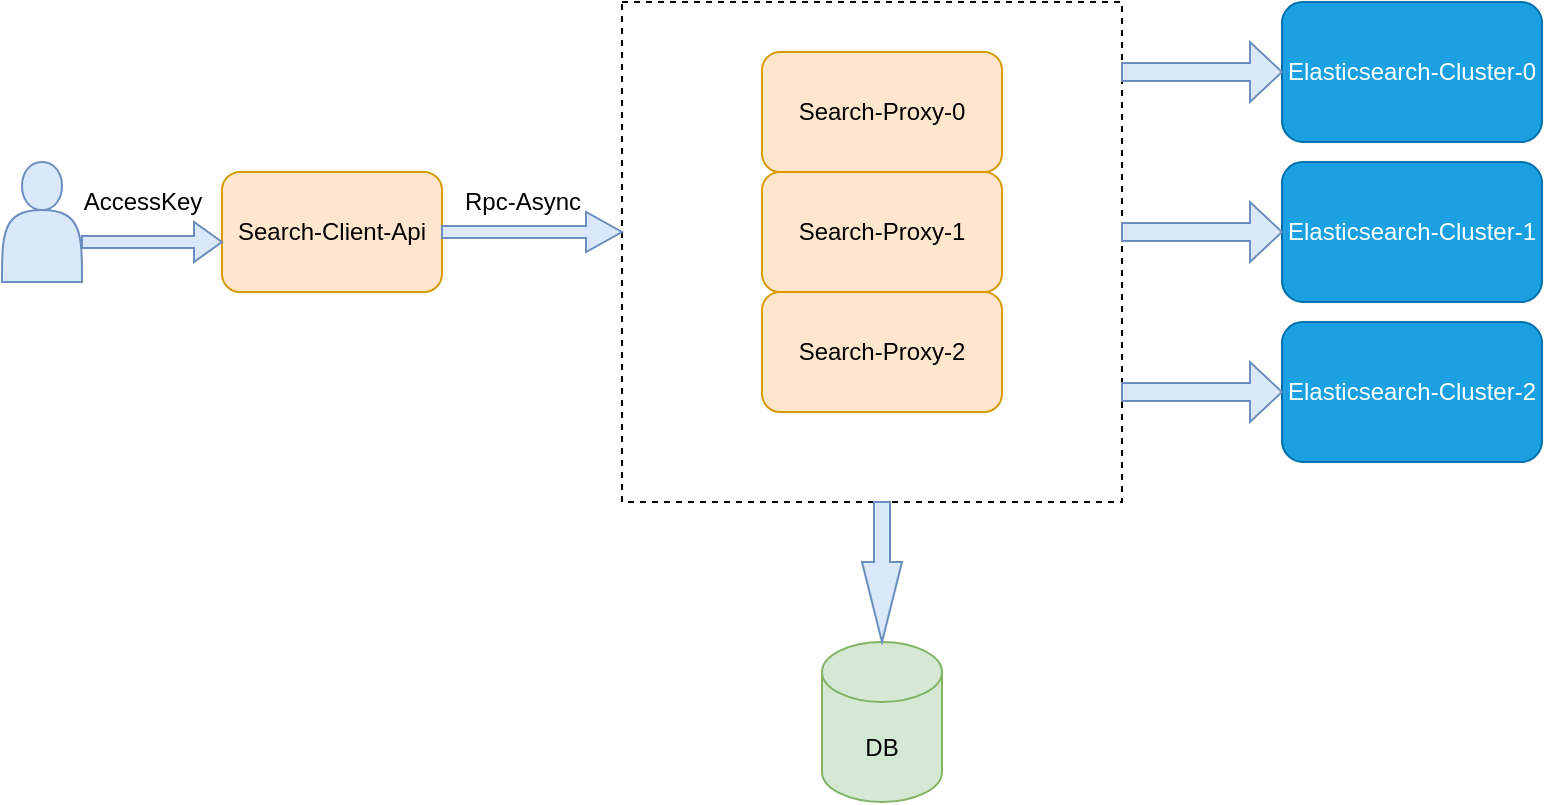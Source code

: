 <mxfile version="15.1.4" type="github">
  <diagram id="RTI63qvrAECC6O2_Tr-F" name="Page-1">
    <mxGraphModel dx="926" dy="553" grid="1" gridSize="10" guides="1" tooltips="1" connect="1" arrows="1" fold="1" page="1" pageScale="1" pageWidth="827" pageHeight="1169" math="0" shadow="0">
      <root>
        <mxCell id="0" />
        <mxCell id="1" parent="0" />
        <mxCell id="yC3KHR83Ugj_HEIKzo0t-1" value="DB" style="shape=cylinder3;whiteSpace=wrap;html=1;boundedLbl=1;backgroundOutline=1;size=15;fillColor=#d5e8d4;strokeColor=#82b366;" vertex="1" parent="1">
          <mxGeometry x="410" y="440" width="60" height="80" as="geometry" />
        </mxCell>
        <mxCell id="yC3KHR83Ugj_HEIKzo0t-2" value="" style="shape=actor;whiteSpace=wrap;html=1;fillColor=#dae8fc;strokeColor=#6c8ebf;" vertex="1" parent="1">
          <mxGeometry y="200" width="40" height="60" as="geometry" />
        </mxCell>
        <mxCell id="yC3KHR83Ugj_HEIKzo0t-3" value="Search-Client-Api" style="rounded=1;whiteSpace=wrap;html=1;fillColor=#ffe6cc;strokeColor=#d79b00;" vertex="1" parent="1">
          <mxGeometry x="110" y="205" width="110" height="60" as="geometry" />
        </mxCell>
        <mxCell id="yC3KHR83Ugj_HEIKzo0t-10" value="" style="whiteSpace=wrap;html=1;aspect=fixed;dashed=1;" vertex="1" parent="1">
          <mxGeometry x="310" y="120" width="250" height="250" as="geometry" />
        </mxCell>
        <mxCell id="yC3KHR83Ugj_HEIKzo0t-13" value="Search-Proxy-1" style="rounded=1;whiteSpace=wrap;html=1;fillColor=#ffe6cc;strokeColor=#d79b00;" vertex="1" parent="1">
          <mxGeometry x="380" y="205" width="120" height="60" as="geometry" />
        </mxCell>
        <mxCell id="yC3KHR83Ugj_HEIKzo0t-14" value="Search-Proxy-2" style="rounded=1;whiteSpace=wrap;html=1;fillColor=#ffe6cc;strokeColor=#d79b00;" vertex="1" parent="1">
          <mxGeometry x="380" y="265" width="120" height="60" as="geometry" />
        </mxCell>
        <mxCell id="yC3KHR83Ugj_HEIKzo0t-17" value="Search-Proxy-0" style="rounded=1;whiteSpace=wrap;html=1;fillColor=#ffe6cc;strokeColor=#d79b00;" vertex="1" parent="1">
          <mxGeometry x="380" y="145" width="120" height="60" as="geometry" />
        </mxCell>
        <mxCell id="yC3KHR83Ugj_HEIKzo0t-22" value="Elasticsearch-Cluster-0" style="rounded=1;whiteSpace=wrap;html=1;fillColor=#1ba1e2;strokeColor=#006EAF;fontColor=#ffffff;" vertex="1" parent="1">
          <mxGeometry x="640" y="120" width="130" height="70" as="geometry" />
        </mxCell>
        <mxCell id="yC3KHR83Ugj_HEIKzo0t-24" value="Elasticsearch-Cluster-1" style="rounded=1;whiteSpace=wrap;html=1;fillColor=#1ba1e2;strokeColor=#006EAF;fontColor=#ffffff;" vertex="1" parent="1">
          <mxGeometry x="640" y="200" width="130" height="70" as="geometry" />
        </mxCell>
        <mxCell id="yC3KHR83Ugj_HEIKzo0t-25" value="Elasticsearch-Cluster-2" style="rounded=1;whiteSpace=wrap;html=1;fillColor=#1ba1e2;strokeColor=#006EAF;fontColor=#ffffff;" vertex="1" parent="1">
          <mxGeometry x="640" y="280" width="130" height="70" as="geometry" />
        </mxCell>
        <mxCell id="yC3KHR83Ugj_HEIKzo0t-31" value="" style="shape=singleArrow;whiteSpace=wrap;html=1;fillColor=#dae8fc;strokeColor=#6c8ebf;" vertex="1" parent="1">
          <mxGeometry x="560" y="140" width="80" height="30" as="geometry" />
        </mxCell>
        <mxCell id="yC3KHR83Ugj_HEIKzo0t-32" value="" style="shape=singleArrow;whiteSpace=wrap;html=1;fillColor=#dae8fc;strokeColor=#6c8ebf;" vertex="1" parent="1">
          <mxGeometry x="560" y="220" width="80" height="30" as="geometry" />
        </mxCell>
        <mxCell id="yC3KHR83Ugj_HEIKzo0t-33" value="" style="shape=singleArrow;whiteSpace=wrap;html=1;fillColor=#dae8fc;strokeColor=#6c8ebf;" vertex="1" parent="1">
          <mxGeometry x="560" y="300" width="80" height="30" as="geometry" />
        </mxCell>
        <mxCell id="yC3KHR83Ugj_HEIKzo0t-34" value="" style="html=1;shadow=0;dashed=0;align=center;verticalAlign=middle;shape=mxgraph.arrows2.arrow;dy=0.6;dx=40;direction=south;notch=0;fillColor=#dae8fc;strokeColor=#6c8ebf;" vertex="1" parent="1">
          <mxGeometry x="430" y="370" width="20" height="70" as="geometry" />
        </mxCell>
        <mxCell id="yC3KHR83Ugj_HEIKzo0t-38" value="" style="shape=singleArrow;whiteSpace=wrap;html=1;fillColor=#dae8fc;strokeColor=#6c8ebf;" vertex="1" parent="1">
          <mxGeometry x="40" y="230" width="70" height="20" as="geometry" />
        </mxCell>
        <mxCell id="yC3KHR83Ugj_HEIKzo0t-39" value="AccessKey" style="text;html=1;align=center;verticalAlign=middle;resizable=0;points=[];autosize=1;strokeColor=none;fillColor=none;" vertex="1" parent="1">
          <mxGeometry x="35" y="210" width="70" height="20" as="geometry" />
        </mxCell>
        <mxCell id="yC3KHR83Ugj_HEIKzo0t-40" value="" style="shape=singleArrow;whiteSpace=wrap;html=1;fillColor=#dae8fc;strokeColor=#6c8ebf;" vertex="1" parent="1">
          <mxGeometry x="220" y="225" width="90" height="20" as="geometry" />
        </mxCell>
        <mxCell id="yC3KHR83Ugj_HEIKzo0t-41" value="Rpc-Async" style="text;html=1;align=center;verticalAlign=middle;resizable=0;points=[];autosize=1;strokeColor=none;fillColor=none;" vertex="1" parent="1">
          <mxGeometry x="225" y="210" width="70" height="20" as="geometry" />
        </mxCell>
      </root>
    </mxGraphModel>
  </diagram>
</mxfile>
